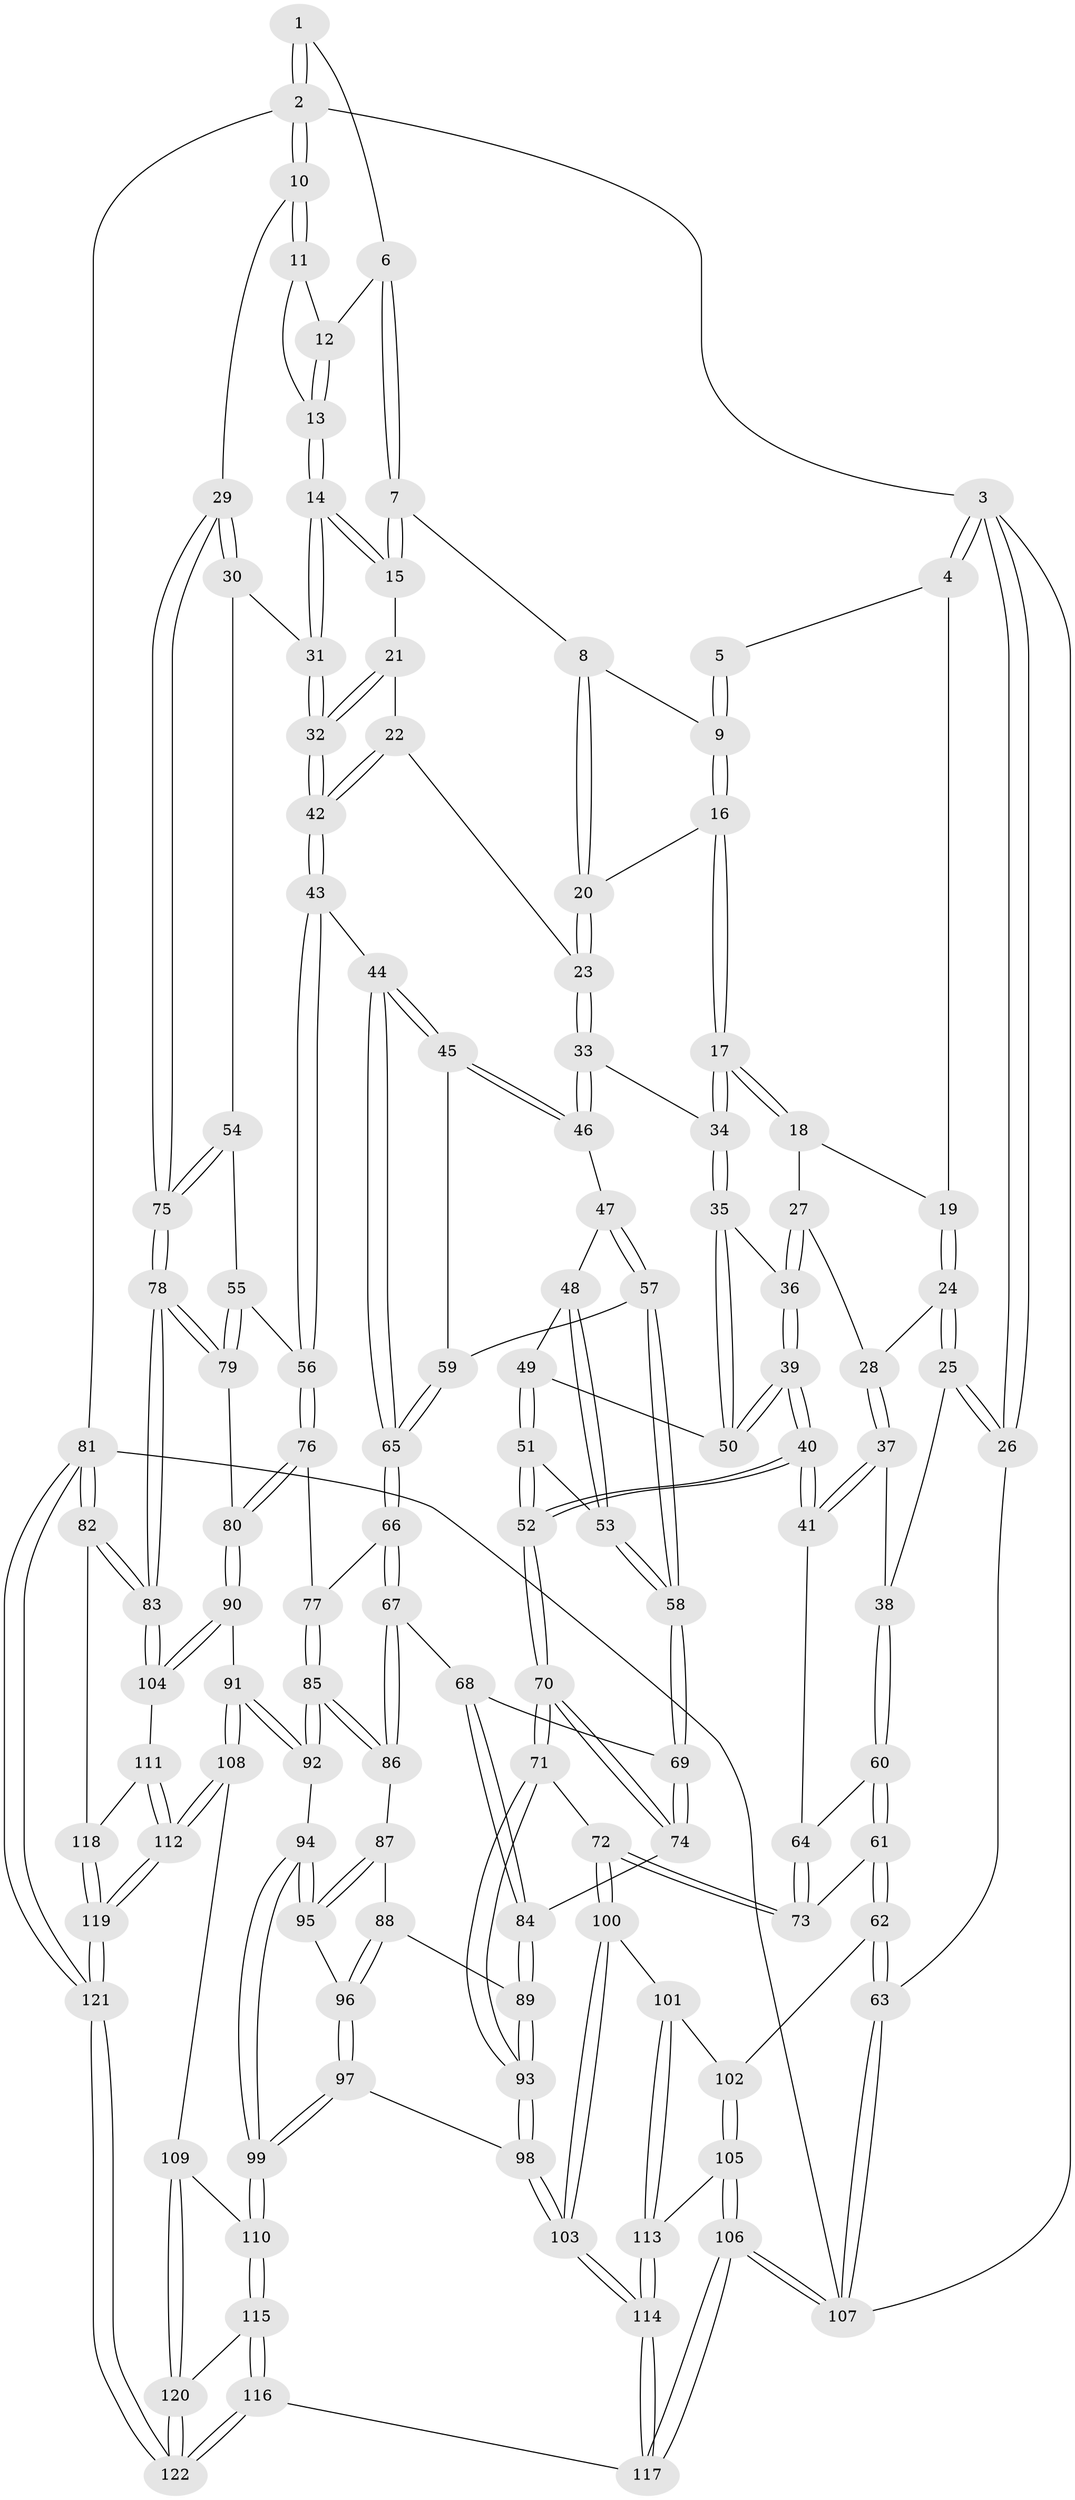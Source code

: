 // coarse degree distribution, {3: 0.25, 2: 0.08333333333333333, 4: 0.25, 6: 0.1111111111111111, 7: 0.027777777777777776, 1: 0.05555555555555555, 5: 0.2222222222222222}
// Generated by graph-tools (version 1.1) at 2025/06/03/04/25 22:06:07]
// undirected, 122 vertices, 302 edges
graph export_dot {
graph [start="1"]
  node [color=gray90,style=filled];
  1 [pos="+0.7999830078732201+0"];
  2 [pos="+1+0"];
  3 [pos="+0+0"];
  4 [pos="+0.2350576241485396+0"];
  5 [pos="+0.5247431901420486+0"];
  6 [pos="+0.7889133655722683+0"];
  7 [pos="+0.7627471743204155+0.05902244849228478"];
  8 [pos="+0.6715496475582432+0.11958609911050445"];
  9 [pos="+0.5446957483448589+0.00761249289641317"];
  10 [pos="+1+0"];
  11 [pos="+1+0.08634043544794802"];
  12 [pos="+0.8622907711515656+0.08799763325955712"];
  13 [pos="+0.872971415305537+0.16595841714137713"];
  14 [pos="+0.8554386808640169+0.1939704698507132"];
  15 [pos="+0.7936007339153017+0.16852513320063706"];
  16 [pos="+0.5266381687286796+0.08914734212115934"];
  17 [pos="+0.47240500650041894+0.20954019758585965"];
  18 [pos="+0.3760070289135292+0.14583653422090864"];
  19 [pos="+0.2522945851495896+0"];
  20 [pos="+0.6636395006602295+0.19179428025980788"];
  21 [pos="+0.7366400702875578+0.20077048909140968"];
  22 [pos="+0.6698826230775562+0.2133863841905541"];
  23 [pos="+0.6663624727591255+0.21325227048535028"];
  24 [pos="+0.1953418829476367+0.16205173835191536"];
  25 [pos="+0.0957755229517488+0.2599549705603051"];
  26 [pos="+0+0.22129869635325047"];
  27 [pos="+0.30363972722877014+0.2345884085557012"];
  28 [pos="+0.2715574273710506+0.22745108185263976"];
  29 [pos="+1+0.1365647387821501"];
  30 [pos="+0.9610616906165502+0.25227992447994213"];
  31 [pos="+0.8835589472367049+0.26407768925375685"];
  32 [pos="+0.8350040126068486+0.35719421628797504"];
  33 [pos="+0.6562154887795681+0.2237179430063408"];
  34 [pos="+0.4771717597405766+0.22842578630398383"];
  35 [pos="+0.4768022245423352+0.22970276121980548"];
  36 [pos="+0.3160664390195028+0.24704560739099862"];
  37 [pos="+0.25153887354102045+0.3634355590526307"];
  38 [pos="+0.12352718036434446+0.30105404854239315"];
  39 [pos="+0.33475431791992827+0.3547075998988394"];
  40 [pos="+0.32324781630678606+0.37617533067620323"];
  41 [pos="+0.26292348347267125+0.37345208262730983"];
  42 [pos="+0.8332491368402294+0.36229195949426063"];
  43 [pos="+0.8308651012296595+0.3757612975440845"];
  44 [pos="+0.8114047949165484+0.3782490011824809"];
  45 [pos="+0.7480879705438015+0.37014175175659375"];
  46 [pos="+0.6575955032170997+0.3070574935519777"];
  47 [pos="+0.6189224280491183+0.34052116052038894"];
  48 [pos="+0.5519053136446973+0.3182863784490611"];
  49 [pos="+0.482326355122329+0.24594917365381772"];
  50 [pos="+0.4767790804492919+0.22992547173180752"];
  51 [pos="+0.47072615891260416+0.3953147787498351"];
  52 [pos="+0.3727967130486654+0.4345233903649782"];
  53 [pos="+0.5358747894275675+0.4300263469746192"];
  54 [pos="+0.9887958075662083+0.4157955293541992"];
  55 [pos="+0.8463825541679851+0.3879636212657516"];
  56 [pos="+0.8349586257352327+0.3814285009947007"];
  57 [pos="+0.6108028128747389+0.414235833191876"];
  58 [pos="+0.5540462985207661+0.4486931905388711"];
  59 [pos="+0.653057686729178+0.4257445601263434"];
  60 [pos="+0.10519371880944559+0.45354408951932196"];
  61 [pos="+0.06411861264881491+0.5641927992366715"];
  62 [pos="+0.018815575123581632+0.5940905288348172"];
  63 [pos="+0+0.6057219468603209"];
  64 [pos="+0.24532318829722755+0.40583724707124963"];
  65 [pos="+0.6900382354235886+0.49970055717438683"];
  66 [pos="+0.6874485018794156+0.5257907799177824"];
  67 [pos="+0.6063329667193469+0.5360415246555739"];
  68 [pos="+0.5865280631603147+0.5215173893275918"];
  69 [pos="+0.5525103406217143+0.4657609495922214"];
  70 [pos="+0.3796946872178119+0.5504927404879167"];
  71 [pos="+0.34893825506034143+0.5924258169955067"];
  72 [pos="+0.34345678446959976+0.5956505145894571"];
  73 [pos="+0.21025734306446336+0.5420366630099998"];
  74 [pos="+0.42905922649633077+0.5455830162891709"];
  75 [pos="+1+0.4961651543487406"];
  76 [pos="+0.7911670226364838+0.5420393495897796"];
  77 [pos="+0.6890476297930989+0.5273426098926843"];
  78 [pos="+1+0.5676098816943951"];
  79 [pos="+0.9322799165733514+0.5875604527268279"];
  80 [pos="+0.8415040449355449+0.6344945527801736"];
  81 [pos="+1+1"];
  82 [pos="+1+0.8060749325209572"];
  83 [pos="+1+0.73430019864327"];
  84 [pos="+0.5134852228132919+0.5876323225939197"];
  85 [pos="+0.6971293789818929+0.6846198748280301"];
  86 [pos="+0.6014594904936298+0.6288135481956908"];
  87 [pos="+0.5715878318232264+0.637530741125494"];
  88 [pos="+0.5682477042879119+0.6383309580157964"];
  89 [pos="+0.5420346713896144+0.6411898629270439"];
  90 [pos="+0.8078850961608129+0.7010477701033071"];
  91 [pos="+0.729476495136675+0.6975174456209865"];
  92 [pos="+0.6984870716938243+0.6864301277042424"];
  93 [pos="+0.49477790445304176+0.6955642331108188"];
  94 [pos="+0.651012935869347+0.7210792626026756"];
  95 [pos="+0.5890873539488213+0.701280710883627"];
  96 [pos="+0.577919444973603+0.7010474681076029"];
  97 [pos="+0.5038407311489221+0.7736225658605237"];
  98 [pos="+0.5029608635563267+0.7733361529007033"];
  99 [pos="+0.5676685819859367+0.8014717291727818"];
  100 [pos="+0.3036345957470746+0.7159679083574427"];
  101 [pos="+0.28751302871436724+0.727833095115488"];
  102 [pos="+0.05807239608710253+0.62994627344345"];
  103 [pos="+0.44301695257644347+0.8058823976802132"];
  104 [pos="+0.8344326607359257+0.7498159890407642"];
  105 [pos="+0.17779461920806636+0.8476535845106286"];
  106 [pos="+0+1"];
  107 [pos="+0+1"];
  108 [pos="+0.672417505576284+0.8541436325481079"];
  109 [pos="+0.6510335269278986+0.8613679648394941"];
  110 [pos="+0.5851566289393157+0.8315131307834731"];
  111 [pos="+0.8348474307851306+0.7585950034830132"];
  112 [pos="+0.7825046490224826+0.8772339490050393"];
  113 [pos="+0.25030654603358704+0.7981883735150448"];
  114 [pos="+0.4012538844274593+0.9411709510214029"];
  115 [pos="+0.5178473998243154+0.9845523523237905"];
  116 [pos="+0.4247333151812924+1"];
  117 [pos="+0.41667774753110626+1"];
  118 [pos="+0.9327432405695295+0.8626062290738122"];
  119 [pos="+0.832590109198821+1"];
  120 [pos="+0.6521996746832073+0.9033709791644668"];
  121 [pos="+0.8315919043960307+1"];
  122 [pos="+0.739391211129184+1"];
  1 -- 2;
  1 -- 2;
  1 -- 6;
  2 -- 3;
  2 -- 10;
  2 -- 10;
  2 -- 81;
  3 -- 4;
  3 -- 4;
  3 -- 26;
  3 -- 26;
  3 -- 107;
  4 -- 5;
  4 -- 19;
  5 -- 9;
  5 -- 9;
  6 -- 7;
  6 -- 7;
  6 -- 12;
  7 -- 8;
  7 -- 15;
  7 -- 15;
  8 -- 9;
  8 -- 20;
  8 -- 20;
  9 -- 16;
  9 -- 16;
  10 -- 11;
  10 -- 11;
  10 -- 29;
  11 -- 12;
  11 -- 13;
  12 -- 13;
  12 -- 13;
  13 -- 14;
  13 -- 14;
  14 -- 15;
  14 -- 15;
  14 -- 31;
  14 -- 31;
  15 -- 21;
  16 -- 17;
  16 -- 17;
  16 -- 20;
  17 -- 18;
  17 -- 18;
  17 -- 34;
  17 -- 34;
  18 -- 19;
  18 -- 27;
  19 -- 24;
  19 -- 24;
  20 -- 23;
  20 -- 23;
  21 -- 22;
  21 -- 32;
  21 -- 32;
  22 -- 23;
  22 -- 42;
  22 -- 42;
  23 -- 33;
  23 -- 33;
  24 -- 25;
  24 -- 25;
  24 -- 28;
  25 -- 26;
  25 -- 26;
  25 -- 38;
  26 -- 63;
  27 -- 28;
  27 -- 36;
  27 -- 36;
  28 -- 37;
  28 -- 37;
  29 -- 30;
  29 -- 30;
  29 -- 75;
  29 -- 75;
  30 -- 31;
  30 -- 54;
  31 -- 32;
  31 -- 32;
  32 -- 42;
  32 -- 42;
  33 -- 34;
  33 -- 46;
  33 -- 46;
  34 -- 35;
  34 -- 35;
  35 -- 36;
  35 -- 50;
  35 -- 50;
  36 -- 39;
  36 -- 39;
  37 -- 38;
  37 -- 41;
  37 -- 41;
  38 -- 60;
  38 -- 60;
  39 -- 40;
  39 -- 40;
  39 -- 50;
  39 -- 50;
  40 -- 41;
  40 -- 41;
  40 -- 52;
  40 -- 52;
  41 -- 64;
  42 -- 43;
  42 -- 43;
  43 -- 44;
  43 -- 56;
  43 -- 56;
  44 -- 45;
  44 -- 45;
  44 -- 65;
  44 -- 65;
  45 -- 46;
  45 -- 46;
  45 -- 59;
  46 -- 47;
  47 -- 48;
  47 -- 57;
  47 -- 57;
  48 -- 49;
  48 -- 53;
  48 -- 53;
  49 -- 50;
  49 -- 51;
  49 -- 51;
  51 -- 52;
  51 -- 52;
  51 -- 53;
  52 -- 70;
  52 -- 70;
  53 -- 58;
  53 -- 58;
  54 -- 55;
  54 -- 75;
  54 -- 75;
  55 -- 56;
  55 -- 79;
  55 -- 79;
  56 -- 76;
  56 -- 76;
  57 -- 58;
  57 -- 58;
  57 -- 59;
  58 -- 69;
  58 -- 69;
  59 -- 65;
  59 -- 65;
  60 -- 61;
  60 -- 61;
  60 -- 64;
  61 -- 62;
  61 -- 62;
  61 -- 73;
  62 -- 63;
  62 -- 63;
  62 -- 102;
  63 -- 107;
  63 -- 107;
  64 -- 73;
  64 -- 73;
  65 -- 66;
  65 -- 66;
  66 -- 67;
  66 -- 67;
  66 -- 77;
  67 -- 68;
  67 -- 86;
  67 -- 86;
  68 -- 69;
  68 -- 84;
  68 -- 84;
  69 -- 74;
  69 -- 74;
  70 -- 71;
  70 -- 71;
  70 -- 74;
  70 -- 74;
  71 -- 72;
  71 -- 93;
  71 -- 93;
  72 -- 73;
  72 -- 73;
  72 -- 100;
  72 -- 100;
  74 -- 84;
  75 -- 78;
  75 -- 78;
  76 -- 77;
  76 -- 80;
  76 -- 80;
  77 -- 85;
  77 -- 85;
  78 -- 79;
  78 -- 79;
  78 -- 83;
  78 -- 83;
  79 -- 80;
  80 -- 90;
  80 -- 90;
  81 -- 82;
  81 -- 82;
  81 -- 121;
  81 -- 121;
  81 -- 107;
  82 -- 83;
  82 -- 83;
  82 -- 118;
  83 -- 104;
  83 -- 104;
  84 -- 89;
  84 -- 89;
  85 -- 86;
  85 -- 86;
  85 -- 92;
  85 -- 92;
  86 -- 87;
  87 -- 88;
  87 -- 95;
  87 -- 95;
  88 -- 89;
  88 -- 96;
  88 -- 96;
  89 -- 93;
  89 -- 93;
  90 -- 91;
  90 -- 104;
  90 -- 104;
  91 -- 92;
  91 -- 92;
  91 -- 108;
  91 -- 108;
  92 -- 94;
  93 -- 98;
  93 -- 98;
  94 -- 95;
  94 -- 95;
  94 -- 99;
  94 -- 99;
  95 -- 96;
  96 -- 97;
  96 -- 97;
  97 -- 98;
  97 -- 99;
  97 -- 99;
  98 -- 103;
  98 -- 103;
  99 -- 110;
  99 -- 110;
  100 -- 101;
  100 -- 103;
  100 -- 103;
  101 -- 102;
  101 -- 113;
  101 -- 113;
  102 -- 105;
  102 -- 105;
  103 -- 114;
  103 -- 114;
  104 -- 111;
  105 -- 106;
  105 -- 106;
  105 -- 113;
  106 -- 107;
  106 -- 107;
  106 -- 117;
  106 -- 117;
  108 -- 109;
  108 -- 112;
  108 -- 112;
  109 -- 110;
  109 -- 120;
  109 -- 120;
  110 -- 115;
  110 -- 115;
  111 -- 112;
  111 -- 112;
  111 -- 118;
  112 -- 119;
  112 -- 119;
  113 -- 114;
  113 -- 114;
  114 -- 117;
  114 -- 117;
  115 -- 116;
  115 -- 116;
  115 -- 120;
  116 -- 117;
  116 -- 122;
  116 -- 122;
  118 -- 119;
  118 -- 119;
  119 -- 121;
  119 -- 121;
  120 -- 122;
  120 -- 122;
  121 -- 122;
  121 -- 122;
}
